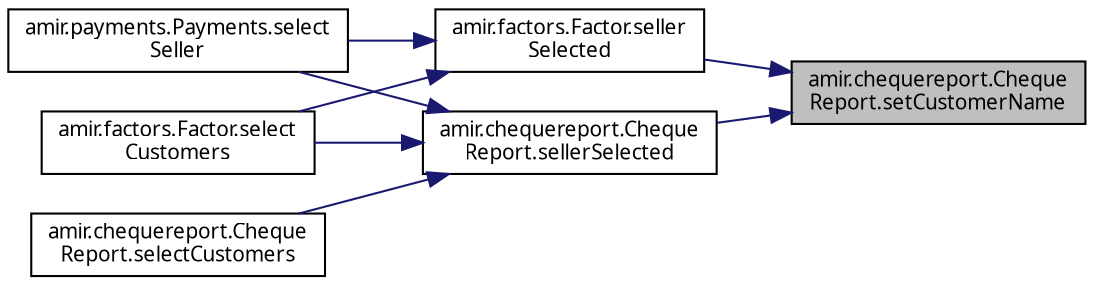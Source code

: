digraph "amir.chequereport.ChequeReport.setCustomerName"
{
 // LATEX_PDF_SIZE
  edge [fontname="FreeSans.ttf",fontsize="10",labelfontname="FreeSans.ttf",labelfontsize="10"];
  node [fontname="FreeSans.ttf",fontsize="10",shape=record];
  rankdir="RL";
  Node1 [label="amir.chequereport.Cheque\lReport.setCustomerName",height=0.2,width=0.4,color="black", fillcolor="grey75", style="filled", fontcolor="black",tooltip=" "];
  Node1 -> Node2 [dir="back",color="midnightblue",fontsize="10",style="solid",fontname="FreeSans.ttf"];
  Node2 [label="amir.factors.Factor.seller\lSelected",height=0.2,width=0.4,color="black", fillcolor="white", style="filled",URL="$classamir_1_1factors_1_1_factor.html#af9debd22ab37c59625d4ee3bb6fb2ef5",tooltip=" "];
  Node2 -> Node3 [dir="back",color="midnightblue",fontsize="10",style="solid",fontname="FreeSans.ttf"];
  Node3 [label="amir.factors.Factor.select\lCustomers",height=0.2,width=0.4,color="black", fillcolor="white", style="filled",URL="$classamir_1_1factors_1_1_factor.html#a6f94c00febf7979c51281b9af5911db0",tooltip=" "];
  Node2 -> Node4 [dir="back",color="midnightblue",fontsize="10",style="solid",fontname="FreeSans.ttf"];
  Node4 [label="amir.payments.Payments.select\lSeller",height=0.2,width=0.4,color="black", fillcolor="white", style="filled",URL="$classamir_1_1payments_1_1_payments.html#ad79b65af718427090c31fb06e3905b3b",tooltip=" "];
  Node1 -> Node5 [dir="back",color="midnightblue",fontsize="10",style="solid",fontname="FreeSans.ttf"];
  Node5 [label="amir.chequereport.Cheque\lReport.sellerSelected",height=0.2,width=0.4,color="black", fillcolor="white", style="filled",URL="$classamir_1_1chequereport_1_1_cheque_report.html#a4d184c2bb83d1ba2c09d8881c493504a",tooltip=" "];
  Node5 -> Node3 [dir="back",color="midnightblue",fontsize="10",style="solid",fontname="FreeSans.ttf"];
  Node5 -> Node6 [dir="back",color="midnightblue",fontsize="10",style="solid",fontname="FreeSans.ttf"];
  Node6 [label="amir.chequereport.Cheque\lReport.selectCustomers",height=0.2,width=0.4,color="black", fillcolor="white", style="filled",URL="$classamir_1_1chequereport_1_1_cheque_report.html#ae05167e6c33bbfe339ddcd0d7e1704dd",tooltip=" "];
  Node5 -> Node4 [dir="back",color="midnightblue",fontsize="10",style="solid",fontname="FreeSans.ttf"];
}
